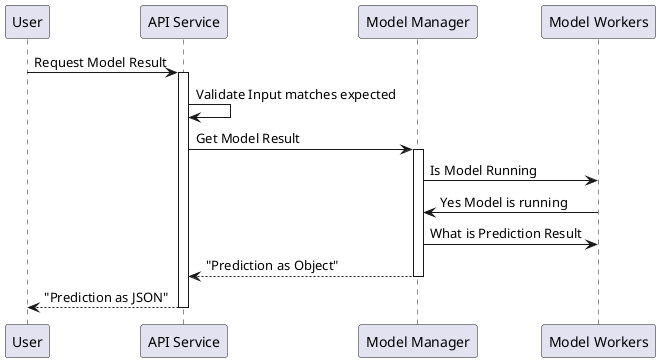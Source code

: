 @startuml "Request Sequence"
participant User
participant "API Service" as API
participant "Model Manager" as MM
participant "Model Workers" as MW

User -> API: Request Model Result
activate API

API -> API: Validate Input matches expected
API -> MM: Get Model Result
activate MM

MM -> MW: Is Model Running
MW -> MM: Yes Model is running
MM -> MW: What is Prediction Result
return "Prediction as Object"

return "Prediction as JSON"

@enduml

@startuml "Request Sequence if Model not Running"
participant User
participant "API Service" as API
participant "Model Manager" as MM
participant "Model Workers" as MW

User -> API: Request Model Result
activate API

API -> API: Validate Input matches expected
API -> MM: Get Model Result
activate MM

MM -> MW: Is Model Running
MW -> MM: Model not running
MM -> MW: Start Model X
MM -> MW: What is Prediction Result
return "Prediction as Object"

return "Prediction as JSON"

@enduml